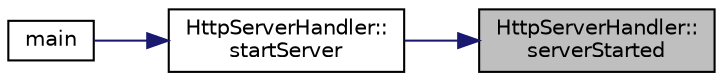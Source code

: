 digraph "HttpServerHandler::serverStarted"
{
 // LATEX_PDF_SIZE
  edge [fontname="Helvetica",fontsize="10",labelfontname="Helvetica",labelfontsize="10"];
  node [fontname="Helvetica",fontsize="10",shape=record];
  rankdir="RL";
  Node1 [label="HttpServerHandler::\lserverStarted",height=0.2,width=0.4,color="black", fillcolor="grey75", style="filled", fontcolor="black",tooltip="Вызывается после успешного запуска сервера"];
  Node1 -> Node2 [dir="back",color="midnightblue",fontsize="10",style="solid"];
  Node2 [label="HttpServerHandler::\lstartServer",height=0.2,width=0.4,color="black", fillcolor="white", style="filled",URL="$classHttpServerHandler.html#a7c4b39810c0e35259c4556fefc9b0c17",tooltip="Слот для запуска сервера"];
  Node2 -> Node3 [dir="back",color="midnightblue",fontsize="10",style="solid"];
  Node3 [label="main",height=0.2,width=0.4,color="black", fillcolor="white", style="filled",URL="$main_8cpp.html#a0ddf1224851353fc92bfbff6f499fa97",tooltip=" "];
}
